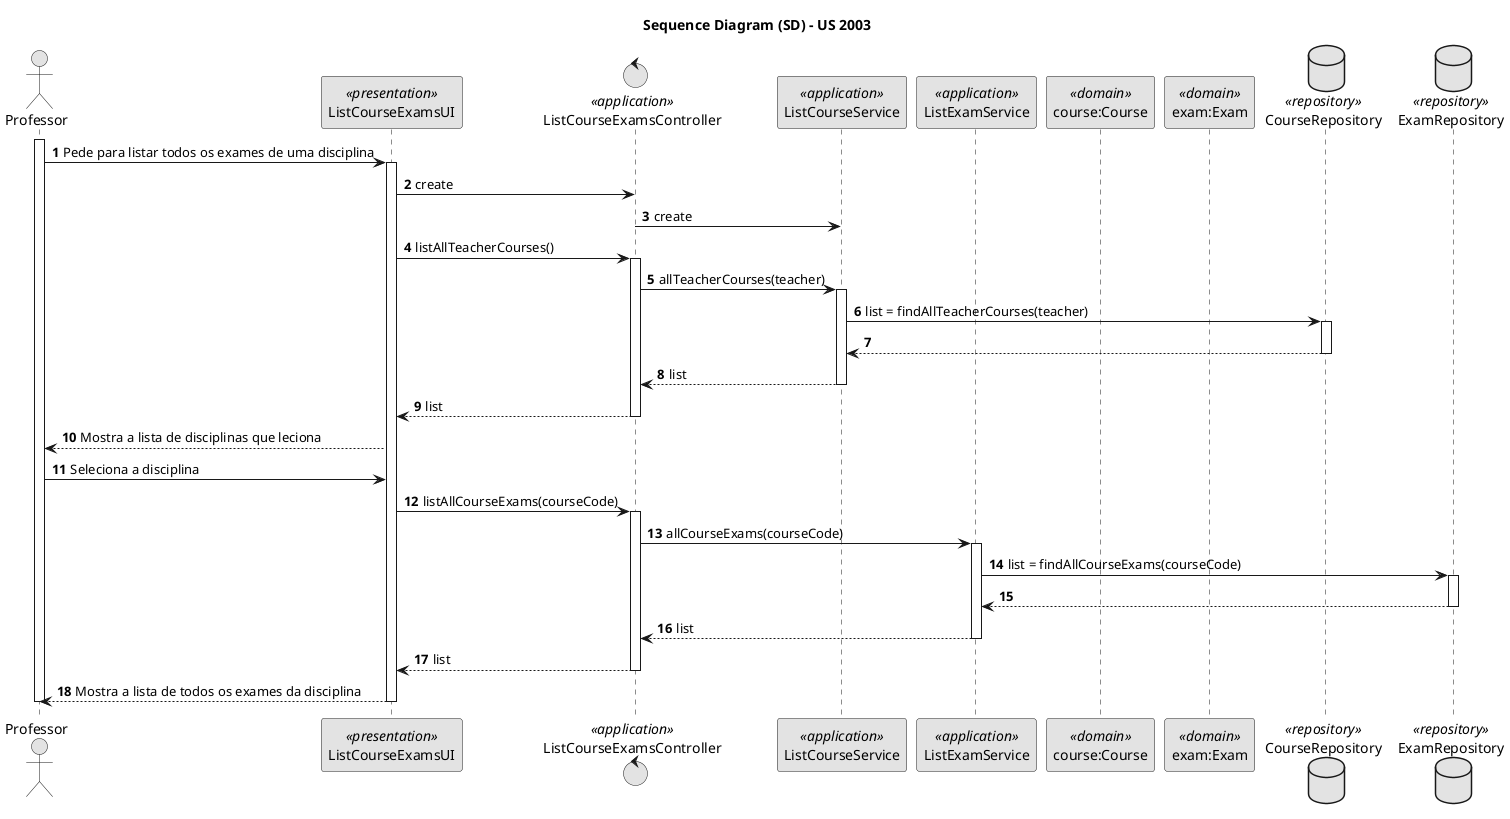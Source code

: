 @startuml
skinparam monochrome true
skinparam packageStyle rectangle
skinparam shadowing false

title Sequence Diagram (SD) - US 2003
autonumber

actor Professor as Actor
participant ListCourseExamsUI as UI <<presentation>>
control ListCourseExamsController as Controller <<application>>
participant ListCourseService as CourseService <<application>>
participant ListExamService as ExamService <<application>>
participant "course:Course" as CourseDomain <<domain>>
participant "exam:Exam" as ExamDomain <<domain>>
database CourseRepository as CourseRepository <<repository>>
database ExamRepository as ExamRepository <<repository>>

activate Actor
    Actor -> UI : Pede para listar todos os exames de uma disciplina
    activate UI
        UI -> Controller : create
        Controller -> CourseService : create
        UI -> Controller : listAllTeacherCourses()
        activate Controller

        Controller -> CourseService : allTeacherCourses(teacher)
        activate CourseService

        CourseService -> CourseRepository : list = findAllTeacherCourses(teacher)
        activate CourseRepository

        CourseRepository --> CourseService :
        deactivate CourseRepository
        CourseService --> Controller : list
        deactivate CourseService
        Controller --> UI : list
        deactivate Controller

        UI --> Actor : Mostra a lista de disciplinas que leciona

        Actor -> UI : Seleciona a disciplina

        UI -> Controller : listAllCourseExams(courseCode)
        activate Controller

        Controller -> ExamService : allCourseExams(courseCode)
        activate ExamService

        ExamService -> ExamRepository : list = findAllCourseExams(courseCode)
        activate ExamRepository

        ExamRepository --> ExamService :
        deactivate ExamRepository
        ExamService --> Controller : list
        deactivate ExamService
        Controller --> UI : list
        deactivate Controller

        UI --> Actor : Mostra a lista de todos os exames da disciplina
    deactivate UI
deactivate Actor

@enduml